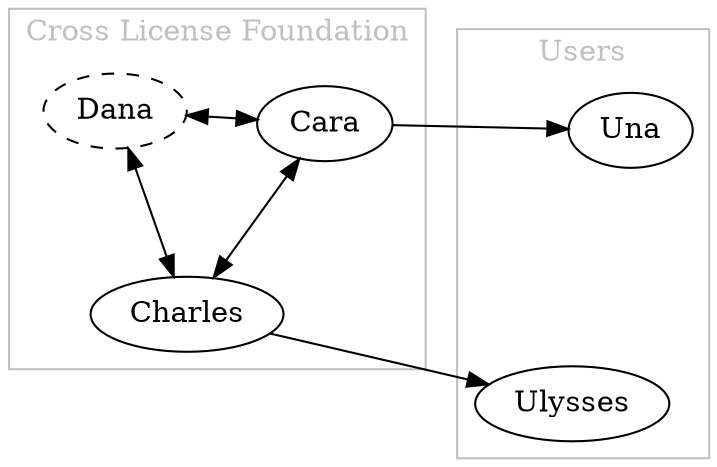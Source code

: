 digraph {
  layout=fdp;
  graph[K=1];

  subgraph clusterContributors {
    label="Cross License Foundation";
    fontcolor=grey;
    color=grey;
    Charles;
    Cara;
    Dana[style=dashed];
    Charles -> Cara[dir=both];
    Cara -> Dana[dir=both];
    Dana -> Charles[dir=both];
  }

  subgraph clusterUsers {
    label="Users";
    fontcolor=grey;
    color=grey;
    Una;
    Ulysses;
  }

  Charles -> Ulysses;
  Cara -> Una;
}
